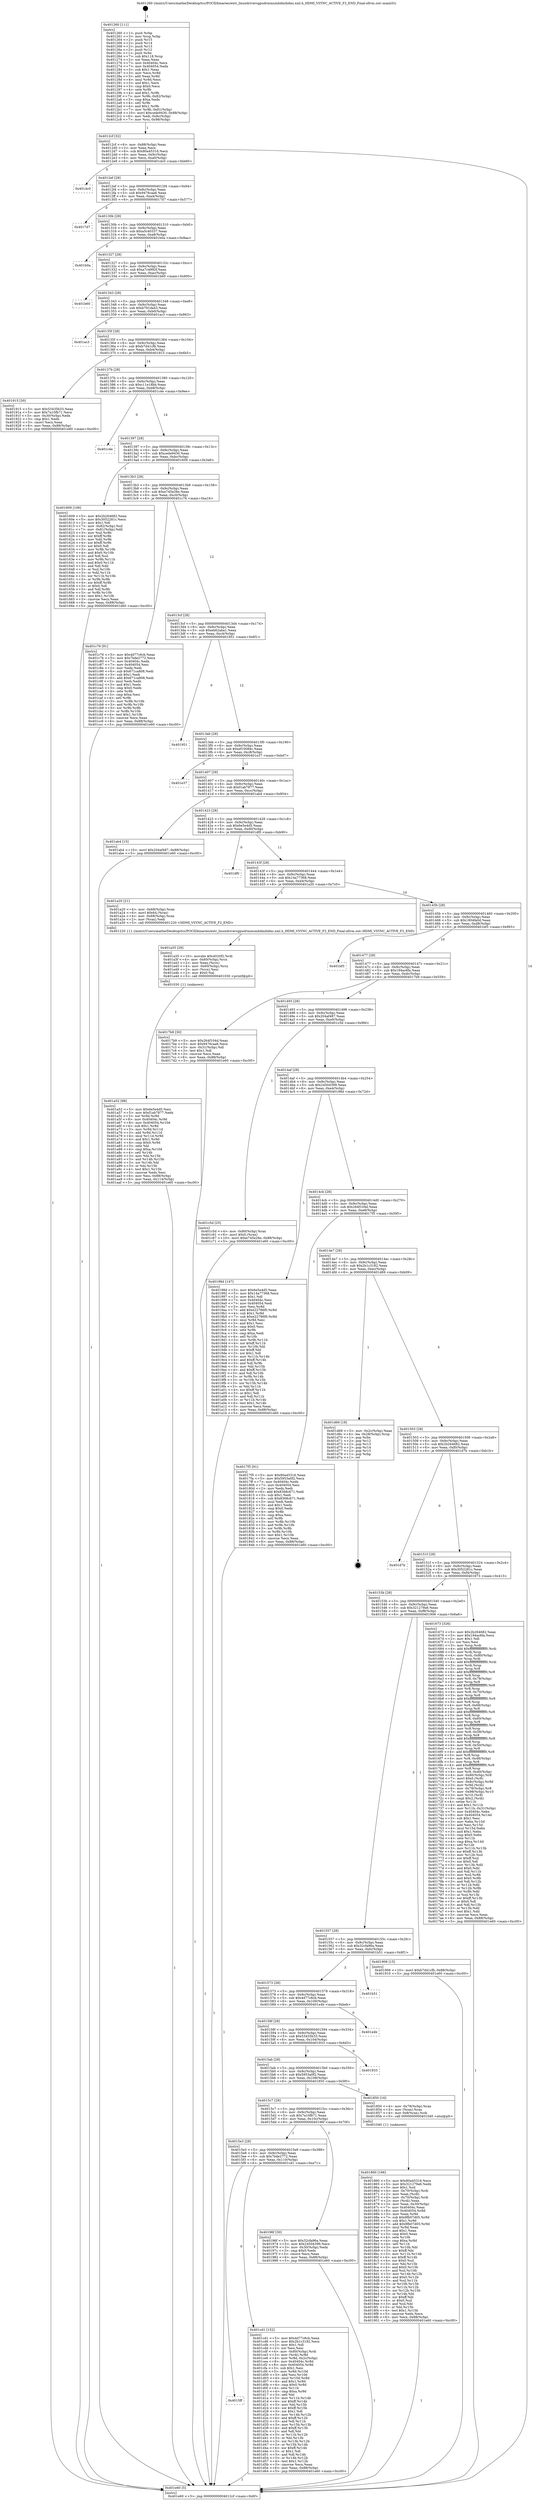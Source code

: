 digraph "0x401260" {
  label = "0x401260 (/mnt/c/Users/mathe/Desktop/tcc/POCII/binaries/extr_linuxdriversgpudrmmsmhdmihdmi.xml.h_HDMI_VSYNC_ACTIVE_F2_END_Final-ollvm.out::main(0))"
  labelloc = "t"
  node[shape=record]

  Entry [label="",width=0.3,height=0.3,shape=circle,fillcolor=black,style=filled]
  "0x4012cf" [label="{
     0x4012cf [32]\l
     | [instrs]\l
     &nbsp;&nbsp;0x4012cf \<+6\>: mov -0x88(%rbp),%eax\l
     &nbsp;&nbsp;0x4012d5 \<+2\>: mov %eax,%ecx\l
     &nbsp;&nbsp;0x4012d7 \<+6\>: sub $0x80a45316,%ecx\l
     &nbsp;&nbsp;0x4012dd \<+6\>: mov %eax,-0x9c(%rbp)\l
     &nbsp;&nbsp;0x4012e3 \<+6\>: mov %ecx,-0xa0(%rbp)\l
     &nbsp;&nbsp;0x4012e9 \<+6\>: je 0000000000401dc0 \<main+0xb60\>\l
  }"]
  "0x401dc0" [label="{
     0x401dc0\l
  }", style=dashed]
  "0x4012ef" [label="{
     0x4012ef [28]\l
     | [instrs]\l
     &nbsp;&nbsp;0x4012ef \<+5\>: jmp 00000000004012f4 \<main+0x94\>\l
     &nbsp;&nbsp;0x4012f4 \<+6\>: mov -0x9c(%rbp),%eax\l
     &nbsp;&nbsp;0x4012fa \<+5\>: sub $0x9476caa6,%eax\l
     &nbsp;&nbsp;0x4012ff \<+6\>: mov %eax,-0xa4(%rbp)\l
     &nbsp;&nbsp;0x401305 \<+6\>: je 00000000004017d7 \<main+0x577\>\l
  }"]
  Exit [label="",width=0.3,height=0.3,shape=circle,fillcolor=black,style=filled,peripheries=2]
  "0x4017d7" [label="{
     0x4017d7\l
  }", style=dashed]
  "0x40130b" [label="{
     0x40130b [28]\l
     | [instrs]\l
     &nbsp;&nbsp;0x40130b \<+5\>: jmp 0000000000401310 \<main+0xb0\>\l
     &nbsp;&nbsp;0x401310 \<+6\>: mov -0x9c(%rbp),%eax\l
     &nbsp;&nbsp;0x401316 \<+5\>: sub $0xa5c40337,%eax\l
     &nbsp;&nbsp;0x40131b \<+6\>: mov %eax,-0xa8(%rbp)\l
     &nbsp;&nbsp;0x401321 \<+6\>: je 0000000000401b0a \<main+0x8aa\>\l
  }"]
  "0x4015ff" [label="{
     0x4015ff\l
  }", style=dashed]
  "0x401b0a" [label="{
     0x401b0a\l
  }", style=dashed]
  "0x401327" [label="{
     0x401327 [28]\l
     | [instrs]\l
     &nbsp;&nbsp;0x401327 \<+5\>: jmp 000000000040132c \<main+0xcc\>\l
     &nbsp;&nbsp;0x40132c \<+6\>: mov -0x9c(%rbp),%eax\l
     &nbsp;&nbsp;0x401332 \<+5\>: sub $0xa7c4992f,%eax\l
     &nbsp;&nbsp;0x401337 \<+6\>: mov %eax,-0xac(%rbp)\l
     &nbsp;&nbsp;0x40133d \<+6\>: je 0000000000401b60 \<main+0x900\>\l
  }"]
  "0x401cd1" [label="{
     0x401cd1 [152]\l
     | [instrs]\l
     &nbsp;&nbsp;0x401cd1 \<+5\>: mov $0x4d77c6cb,%eax\l
     &nbsp;&nbsp;0x401cd6 \<+5\>: mov $0x2b1c3182,%ecx\l
     &nbsp;&nbsp;0x401cdb \<+2\>: mov $0x1,%dl\l
     &nbsp;&nbsp;0x401cdd \<+2\>: xor %esi,%esi\l
     &nbsp;&nbsp;0x401cdf \<+4\>: mov -0x80(%rbp),%rdi\l
     &nbsp;&nbsp;0x401ce3 \<+3\>: mov (%rdi),%r8d\l
     &nbsp;&nbsp;0x401ce6 \<+4\>: mov %r8d,-0x2c(%rbp)\l
     &nbsp;&nbsp;0x401cea \<+8\>: mov 0x40404c,%r8d\l
     &nbsp;&nbsp;0x401cf2 \<+8\>: mov 0x404054,%r9d\l
     &nbsp;&nbsp;0x401cfa \<+3\>: sub $0x1,%esi\l
     &nbsp;&nbsp;0x401cfd \<+3\>: mov %r8d,%r10d\l
     &nbsp;&nbsp;0x401d00 \<+3\>: add %esi,%r10d\l
     &nbsp;&nbsp;0x401d03 \<+4\>: imul %r10d,%r8d\l
     &nbsp;&nbsp;0x401d07 \<+4\>: and $0x1,%r8d\l
     &nbsp;&nbsp;0x401d0b \<+4\>: cmp $0x0,%r8d\l
     &nbsp;&nbsp;0x401d0f \<+4\>: sete %r11b\l
     &nbsp;&nbsp;0x401d13 \<+4\>: cmp $0xa,%r9d\l
     &nbsp;&nbsp;0x401d17 \<+3\>: setl %bl\l
     &nbsp;&nbsp;0x401d1a \<+3\>: mov %r11b,%r14b\l
     &nbsp;&nbsp;0x401d1d \<+4\>: xor $0xff,%r14b\l
     &nbsp;&nbsp;0x401d21 \<+3\>: mov %bl,%r15b\l
     &nbsp;&nbsp;0x401d24 \<+4\>: xor $0xff,%r15b\l
     &nbsp;&nbsp;0x401d28 \<+3\>: xor $0x1,%dl\l
     &nbsp;&nbsp;0x401d2b \<+3\>: mov %r14b,%r12b\l
     &nbsp;&nbsp;0x401d2e \<+4\>: and $0xff,%r12b\l
     &nbsp;&nbsp;0x401d32 \<+3\>: and %dl,%r11b\l
     &nbsp;&nbsp;0x401d35 \<+3\>: mov %r15b,%r13b\l
     &nbsp;&nbsp;0x401d38 \<+4\>: and $0xff,%r13b\l
     &nbsp;&nbsp;0x401d3c \<+2\>: and %dl,%bl\l
     &nbsp;&nbsp;0x401d3e \<+3\>: or %r11b,%r12b\l
     &nbsp;&nbsp;0x401d41 \<+3\>: or %bl,%r13b\l
     &nbsp;&nbsp;0x401d44 \<+3\>: xor %r13b,%r12b\l
     &nbsp;&nbsp;0x401d47 \<+3\>: or %r15b,%r14b\l
     &nbsp;&nbsp;0x401d4a \<+4\>: xor $0xff,%r14b\l
     &nbsp;&nbsp;0x401d4e \<+3\>: or $0x1,%dl\l
     &nbsp;&nbsp;0x401d51 \<+3\>: and %dl,%r14b\l
     &nbsp;&nbsp;0x401d54 \<+3\>: or %r14b,%r12b\l
     &nbsp;&nbsp;0x401d57 \<+4\>: test $0x1,%r12b\l
     &nbsp;&nbsp;0x401d5b \<+3\>: cmovne %ecx,%eax\l
     &nbsp;&nbsp;0x401d5e \<+6\>: mov %eax,-0x88(%rbp)\l
     &nbsp;&nbsp;0x401d64 \<+5\>: jmp 0000000000401e60 \<main+0xc00\>\l
  }"]
  "0x401b60" [label="{
     0x401b60\l
  }", style=dashed]
  "0x401343" [label="{
     0x401343 [28]\l
     | [instrs]\l
     &nbsp;&nbsp;0x401343 \<+5\>: jmp 0000000000401348 \<main+0xe8\>\l
     &nbsp;&nbsp;0x401348 \<+6\>: mov -0x9c(%rbp),%eax\l
     &nbsp;&nbsp;0x40134e \<+5\>: sub $0xb791da43,%eax\l
     &nbsp;&nbsp;0x401353 \<+6\>: mov %eax,-0xb0(%rbp)\l
     &nbsp;&nbsp;0x401359 \<+6\>: je 0000000000401ac3 \<main+0x863\>\l
  }"]
  "0x401a52" [label="{
     0x401a52 [98]\l
     | [instrs]\l
     &nbsp;&nbsp;0x401a52 \<+5\>: mov $0x6e5e4d5,%esi\l
     &nbsp;&nbsp;0x401a57 \<+5\>: mov $0xf1ab7877,%edx\l
     &nbsp;&nbsp;0x401a5c \<+3\>: xor %r8d,%r8d\l
     &nbsp;&nbsp;0x401a5f \<+8\>: mov 0x40404c,%r9d\l
     &nbsp;&nbsp;0x401a67 \<+8\>: mov 0x404054,%r10d\l
     &nbsp;&nbsp;0x401a6f \<+4\>: sub $0x1,%r8d\l
     &nbsp;&nbsp;0x401a73 \<+3\>: mov %r9d,%r11d\l
     &nbsp;&nbsp;0x401a76 \<+3\>: add %r8d,%r11d\l
     &nbsp;&nbsp;0x401a79 \<+4\>: imul %r11d,%r9d\l
     &nbsp;&nbsp;0x401a7d \<+4\>: and $0x1,%r9d\l
     &nbsp;&nbsp;0x401a81 \<+4\>: cmp $0x0,%r9d\l
     &nbsp;&nbsp;0x401a85 \<+3\>: sete %bl\l
     &nbsp;&nbsp;0x401a88 \<+4\>: cmp $0xa,%r10d\l
     &nbsp;&nbsp;0x401a8c \<+4\>: setl %r14b\l
     &nbsp;&nbsp;0x401a90 \<+3\>: mov %bl,%r15b\l
     &nbsp;&nbsp;0x401a93 \<+3\>: and %r14b,%r15b\l
     &nbsp;&nbsp;0x401a96 \<+3\>: xor %r14b,%bl\l
     &nbsp;&nbsp;0x401a99 \<+3\>: or %bl,%r15b\l
     &nbsp;&nbsp;0x401a9c \<+4\>: test $0x1,%r15b\l
     &nbsp;&nbsp;0x401aa0 \<+3\>: cmovne %edx,%esi\l
     &nbsp;&nbsp;0x401aa3 \<+6\>: mov %esi,-0x88(%rbp)\l
     &nbsp;&nbsp;0x401aa9 \<+6\>: mov %eax,-0x114(%rbp)\l
     &nbsp;&nbsp;0x401aaf \<+5\>: jmp 0000000000401e60 \<main+0xc00\>\l
  }"]
  "0x401ac3" [label="{
     0x401ac3\l
  }", style=dashed]
  "0x40135f" [label="{
     0x40135f [28]\l
     | [instrs]\l
     &nbsp;&nbsp;0x40135f \<+5\>: jmp 0000000000401364 \<main+0x104\>\l
     &nbsp;&nbsp;0x401364 \<+6\>: mov -0x9c(%rbp),%eax\l
     &nbsp;&nbsp;0x40136a \<+5\>: sub $0xb7d41cfb,%eax\l
     &nbsp;&nbsp;0x40136f \<+6\>: mov %eax,-0xb4(%rbp)\l
     &nbsp;&nbsp;0x401375 \<+6\>: je 0000000000401915 \<main+0x6b5\>\l
  }"]
  "0x401a35" [label="{
     0x401a35 [29]\l
     | [instrs]\l
     &nbsp;&nbsp;0x401a35 \<+10\>: movabs $0x4020f2,%rdi\l
     &nbsp;&nbsp;0x401a3f \<+4\>: mov -0x60(%rbp),%rcx\l
     &nbsp;&nbsp;0x401a43 \<+2\>: mov %eax,(%rcx)\l
     &nbsp;&nbsp;0x401a45 \<+4\>: mov -0x60(%rbp),%rcx\l
     &nbsp;&nbsp;0x401a49 \<+2\>: mov (%rcx),%esi\l
     &nbsp;&nbsp;0x401a4b \<+2\>: mov $0x0,%al\l
     &nbsp;&nbsp;0x401a4d \<+5\>: call 0000000000401030 \<printf@plt\>\l
     | [calls]\l
     &nbsp;&nbsp;0x401030 \{1\} (unknown)\l
  }"]
  "0x401915" [label="{
     0x401915 [30]\l
     | [instrs]\l
     &nbsp;&nbsp;0x401915 \<+5\>: mov $0x53435b33,%eax\l
     &nbsp;&nbsp;0x40191a \<+5\>: mov $0x7a10fb71,%ecx\l
     &nbsp;&nbsp;0x40191f \<+3\>: mov -0x30(%rbp),%edx\l
     &nbsp;&nbsp;0x401922 \<+3\>: cmp $0x1,%edx\l
     &nbsp;&nbsp;0x401925 \<+3\>: cmovl %ecx,%eax\l
     &nbsp;&nbsp;0x401928 \<+6\>: mov %eax,-0x88(%rbp)\l
     &nbsp;&nbsp;0x40192e \<+5\>: jmp 0000000000401e60 \<main+0xc00\>\l
  }"]
  "0x40137b" [label="{
     0x40137b [28]\l
     | [instrs]\l
     &nbsp;&nbsp;0x40137b \<+5\>: jmp 0000000000401380 \<main+0x120\>\l
     &nbsp;&nbsp;0x401380 \<+6\>: mov -0x9c(%rbp),%eax\l
     &nbsp;&nbsp;0x401386 \<+5\>: sub $0xc11e18bb,%eax\l
     &nbsp;&nbsp;0x40138b \<+6\>: mov %eax,-0xb8(%rbp)\l
     &nbsp;&nbsp;0x401391 \<+6\>: je 0000000000401c4e \<main+0x9ee\>\l
  }"]
  "0x4015e3" [label="{
     0x4015e3 [28]\l
     | [instrs]\l
     &nbsp;&nbsp;0x4015e3 \<+5\>: jmp 00000000004015e8 \<main+0x388\>\l
     &nbsp;&nbsp;0x4015e8 \<+6\>: mov -0x9c(%rbp),%eax\l
     &nbsp;&nbsp;0x4015ee \<+5\>: sub $0x7bde2772,%eax\l
     &nbsp;&nbsp;0x4015f3 \<+6\>: mov %eax,-0x110(%rbp)\l
     &nbsp;&nbsp;0x4015f9 \<+6\>: je 0000000000401cd1 \<main+0xa71\>\l
  }"]
  "0x401c4e" [label="{
     0x401c4e\l
  }", style=dashed]
  "0x401397" [label="{
     0x401397 [28]\l
     | [instrs]\l
     &nbsp;&nbsp;0x401397 \<+5\>: jmp 000000000040139c \<main+0x13c\>\l
     &nbsp;&nbsp;0x40139c \<+6\>: mov -0x9c(%rbp),%eax\l
     &nbsp;&nbsp;0x4013a2 \<+5\>: sub $0xcede9430,%eax\l
     &nbsp;&nbsp;0x4013a7 \<+6\>: mov %eax,-0xbc(%rbp)\l
     &nbsp;&nbsp;0x4013ad \<+6\>: je 0000000000401609 \<main+0x3a9\>\l
  }"]
  "0x40196f" [label="{
     0x40196f [30]\l
     | [instrs]\l
     &nbsp;&nbsp;0x40196f \<+5\>: mov $0x32cfa96a,%eax\l
     &nbsp;&nbsp;0x401974 \<+5\>: mov $0x24504399,%ecx\l
     &nbsp;&nbsp;0x401979 \<+3\>: mov -0x30(%rbp),%edx\l
     &nbsp;&nbsp;0x40197c \<+3\>: cmp $0x0,%edx\l
     &nbsp;&nbsp;0x40197f \<+3\>: cmove %ecx,%eax\l
     &nbsp;&nbsp;0x401982 \<+6\>: mov %eax,-0x88(%rbp)\l
     &nbsp;&nbsp;0x401988 \<+5\>: jmp 0000000000401e60 \<main+0xc00\>\l
  }"]
  "0x401609" [label="{
     0x401609 [106]\l
     | [instrs]\l
     &nbsp;&nbsp;0x401609 \<+5\>: mov $0x2b264682,%eax\l
     &nbsp;&nbsp;0x40160e \<+5\>: mov $0x3052281c,%ecx\l
     &nbsp;&nbsp;0x401613 \<+2\>: mov $0x1,%dl\l
     &nbsp;&nbsp;0x401615 \<+7\>: mov -0x82(%rbp),%sil\l
     &nbsp;&nbsp;0x40161c \<+7\>: mov -0x81(%rbp),%dil\l
     &nbsp;&nbsp;0x401623 \<+3\>: mov %sil,%r8b\l
     &nbsp;&nbsp;0x401626 \<+4\>: xor $0xff,%r8b\l
     &nbsp;&nbsp;0x40162a \<+3\>: mov %dil,%r9b\l
     &nbsp;&nbsp;0x40162d \<+4\>: xor $0xff,%r9b\l
     &nbsp;&nbsp;0x401631 \<+3\>: xor $0x0,%dl\l
     &nbsp;&nbsp;0x401634 \<+3\>: mov %r8b,%r10b\l
     &nbsp;&nbsp;0x401637 \<+4\>: and $0x0,%r10b\l
     &nbsp;&nbsp;0x40163b \<+3\>: and %dl,%sil\l
     &nbsp;&nbsp;0x40163e \<+3\>: mov %r9b,%r11b\l
     &nbsp;&nbsp;0x401641 \<+4\>: and $0x0,%r11b\l
     &nbsp;&nbsp;0x401645 \<+3\>: and %dl,%dil\l
     &nbsp;&nbsp;0x401648 \<+3\>: or %sil,%r10b\l
     &nbsp;&nbsp;0x40164b \<+3\>: or %dil,%r11b\l
     &nbsp;&nbsp;0x40164e \<+3\>: xor %r11b,%r10b\l
     &nbsp;&nbsp;0x401651 \<+3\>: or %r9b,%r8b\l
     &nbsp;&nbsp;0x401654 \<+4\>: xor $0xff,%r8b\l
     &nbsp;&nbsp;0x401658 \<+3\>: or $0x0,%dl\l
     &nbsp;&nbsp;0x40165b \<+3\>: and %dl,%r8b\l
     &nbsp;&nbsp;0x40165e \<+3\>: or %r8b,%r10b\l
     &nbsp;&nbsp;0x401661 \<+4\>: test $0x1,%r10b\l
     &nbsp;&nbsp;0x401665 \<+3\>: cmovne %ecx,%eax\l
     &nbsp;&nbsp;0x401668 \<+6\>: mov %eax,-0x88(%rbp)\l
     &nbsp;&nbsp;0x40166e \<+5\>: jmp 0000000000401e60 \<main+0xc00\>\l
  }"]
  "0x4013b3" [label="{
     0x4013b3 [28]\l
     | [instrs]\l
     &nbsp;&nbsp;0x4013b3 \<+5\>: jmp 00000000004013b8 \<main+0x158\>\l
     &nbsp;&nbsp;0x4013b8 \<+6\>: mov -0x9c(%rbp),%eax\l
     &nbsp;&nbsp;0x4013be \<+5\>: sub $0xe745e26e,%eax\l
     &nbsp;&nbsp;0x4013c3 \<+6\>: mov %eax,-0xc0(%rbp)\l
     &nbsp;&nbsp;0x4013c9 \<+6\>: je 0000000000401c76 \<main+0xa16\>\l
  }"]
  "0x401e60" [label="{
     0x401e60 [5]\l
     | [instrs]\l
     &nbsp;&nbsp;0x401e60 \<+5\>: jmp 00000000004012cf \<main+0x6f\>\l
  }"]
  "0x401260" [label="{
     0x401260 [111]\l
     | [instrs]\l
     &nbsp;&nbsp;0x401260 \<+1\>: push %rbp\l
     &nbsp;&nbsp;0x401261 \<+3\>: mov %rsp,%rbp\l
     &nbsp;&nbsp;0x401264 \<+2\>: push %r15\l
     &nbsp;&nbsp;0x401266 \<+2\>: push %r14\l
     &nbsp;&nbsp;0x401268 \<+2\>: push %r13\l
     &nbsp;&nbsp;0x40126a \<+2\>: push %r12\l
     &nbsp;&nbsp;0x40126c \<+1\>: push %rbx\l
     &nbsp;&nbsp;0x40126d \<+7\>: sub $0x118,%rsp\l
     &nbsp;&nbsp;0x401274 \<+2\>: xor %eax,%eax\l
     &nbsp;&nbsp;0x401276 \<+7\>: mov 0x40404c,%ecx\l
     &nbsp;&nbsp;0x40127d \<+7\>: mov 0x404054,%edx\l
     &nbsp;&nbsp;0x401284 \<+3\>: sub $0x1,%eax\l
     &nbsp;&nbsp;0x401287 \<+3\>: mov %ecx,%r8d\l
     &nbsp;&nbsp;0x40128a \<+3\>: add %eax,%r8d\l
     &nbsp;&nbsp;0x40128d \<+4\>: imul %r8d,%ecx\l
     &nbsp;&nbsp;0x401291 \<+3\>: and $0x1,%ecx\l
     &nbsp;&nbsp;0x401294 \<+3\>: cmp $0x0,%ecx\l
     &nbsp;&nbsp;0x401297 \<+4\>: sete %r9b\l
     &nbsp;&nbsp;0x40129b \<+4\>: and $0x1,%r9b\l
     &nbsp;&nbsp;0x40129f \<+7\>: mov %r9b,-0x82(%rbp)\l
     &nbsp;&nbsp;0x4012a6 \<+3\>: cmp $0xa,%edx\l
     &nbsp;&nbsp;0x4012a9 \<+4\>: setl %r9b\l
     &nbsp;&nbsp;0x4012ad \<+4\>: and $0x1,%r9b\l
     &nbsp;&nbsp;0x4012b1 \<+7\>: mov %r9b,-0x81(%rbp)\l
     &nbsp;&nbsp;0x4012b8 \<+10\>: movl $0xcede9430,-0x88(%rbp)\l
     &nbsp;&nbsp;0x4012c2 \<+6\>: mov %edi,-0x8c(%rbp)\l
     &nbsp;&nbsp;0x4012c8 \<+7\>: mov %rsi,-0x98(%rbp)\l
  }"]
  "0x401860" [label="{
     0x401860 [166]\l
     | [instrs]\l
     &nbsp;&nbsp;0x401860 \<+5\>: mov $0x80a45316,%ecx\l
     &nbsp;&nbsp;0x401865 \<+5\>: mov $0x321279a6,%edx\l
     &nbsp;&nbsp;0x40186a \<+3\>: mov $0x1,%sil\l
     &nbsp;&nbsp;0x40186d \<+4\>: mov -0x70(%rbp),%rdi\l
     &nbsp;&nbsp;0x401871 \<+2\>: mov %eax,(%rdi)\l
     &nbsp;&nbsp;0x401873 \<+4\>: mov -0x70(%rbp),%rdi\l
     &nbsp;&nbsp;0x401877 \<+2\>: mov (%rdi),%eax\l
     &nbsp;&nbsp;0x401879 \<+3\>: mov %eax,-0x30(%rbp)\l
     &nbsp;&nbsp;0x40187c \<+7\>: mov 0x40404c,%eax\l
     &nbsp;&nbsp;0x401883 \<+8\>: mov 0x404054,%r8d\l
     &nbsp;&nbsp;0x40188b \<+3\>: mov %eax,%r9d\l
     &nbsp;&nbsp;0x40188e \<+7\>: sub $0x9fb07d05,%r9d\l
     &nbsp;&nbsp;0x401895 \<+4\>: sub $0x1,%r9d\l
     &nbsp;&nbsp;0x401899 \<+7\>: add $0x9fb07d05,%r9d\l
     &nbsp;&nbsp;0x4018a0 \<+4\>: imul %r9d,%eax\l
     &nbsp;&nbsp;0x4018a4 \<+3\>: and $0x1,%eax\l
     &nbsp;&nbsp;0x4018a7 \<+3\>: cmp $0x0,%eax\l
     &nbsp;&nbsp;0x4018aa \<+4\>: sete %r10b\l
     &nbsp;&nbsp;0x4018ae \<+4\>: cmp $0xa,%r8d\l
     &nbsp;&nbsp;0x4018b2 \<+4\>: setl %r11b\l
     &nbsp;&nbsp;0x4018b6 \<+3\>: mov %r10b,%bl\l
     &nbsp;&nbsp;0x4018b9 \<+3\>: xor $0xff,%bl\l
     &nbsp;&nbsp;0x4018bc \<+3\>: mov %r11b,%r14b\l
     &nbsp;&nbsp;0x4018bf \<+4\>: xor $0xff,%r14b\l
     &nbsp;&nbsp;0x4018c3 \<+4\>: xor $0x0,%sil\l
     &nbsp;&nbsp;0x4018c7 \<+3\>: mov %bl,%r15b\l
     &nbsp;&nbsp;0x4018ca \<+4\>: and $0x0,%r15b\l
     &nbsp;&nbsp;0x4018ce \<+3\>: and %sil,%r10b\l
     &nbsp;&nbsp;0x4018d1 \<+3\>: mov %r14b,%r12b\l
     &nbsp;&nbsp;0x4018d4 \<+4\>: and $0x0,%r12b\l
     &nbsp;&nbsp;0x4018d8 \<+3\>: and %sil,%r11b\l
     &nbsp;&nbsp;0x4018db \<+3\>: or %r10b,%r15b\l
     &nbsp;&nbsp;0x4018de \<+3\>: or %r11b,%r12b\l
     &nbsp;&nbsp;0x4018e1 \<+3\>: xor %r12b,%r15b\l
     &nbsp;&nbsp;0x4018e4 \<+3\>: or %r14b,%bl\l
     &nbsp;&nbsp;0x4018e7 \<+3\>: xor $0xff,%bl\l
     &nbsp;&nbsp;0x4018ea \<+4\>: or $0x0,%sil\l
     &nbsp;&nbsp;0x4018ee \<+3\>: and %sil,%bl\l
     &nbsp;&nbsp;0x4018f1 \<+3\>: or %bl,%r15b\l
     &nbsp;&nbsp;0x4018f4 \<+4\>: test $0x1,%r15b\l
     &nbsp;&nbsp;0x4018f8 \<+3\>: cmovne %edx,%ecx\l
     &nbsp;&nbsp;0x4018fb \<+6\>: mov %ecx,-0x88(%rbp)\l
     &nbsp;&nbsp;0x401901 \<+5\>: jmp 0000000000401e60 \<main+0xc00\>\l
  }"]
  "0x401c76" [label="{
     0x401c76 [91]\l
     | [instrs]\l
     &nbsp;&nbsp;0x401c76 \<+5\>: mov $0x4d77c6cb,%eax\l
     &nbsp;&nbsp;0x401c7b \<+5\>: mov $0x7bde2772,%ecx\l
     &nbsp;&nbsp;0x401c80 \<+7\>: mov 0x40404c,%edx\l
     &nbsp;&nbsp;0x401c87 \<+7\>: mov 0x404054,%esi\l
     &nbsp;&nbsp;0x401c8e \<+2\>: mov %edx,%edi\l
     &nbsp;&nbsp;0x401c90 \<+6\>: sub $0x671ca808,%edi\l
     &nbsp;&nbsp;0x401c96 \<+3\>: sub $0x1,%edi\l
     &nbsp;&nbsp;0x401c99 \<+6\>: add $0x671ca808,%edi\l
     &nbsp;&nbsp;0x401c9f \<+3\>: imul %edi,%edx\l
     &nbsp;&nbsp;0x401ca2 \<+3\>: and $0x1,%edx\l
     &nbsp;&nbsp;0x401ca5 \<+3\>: cmp $0x0,%edx\l
     &nbsp;&nbsp;0x401ca8 \<+4\>: sete %r8b\l
     &nbsp;&nbsp;0x401cac \<+3\>: cmp $0xa,%esi\l
     &nbsp;&nbsp;0x401caf \<+4\>: setl %r9b\l
     &nbsp;&nbsp;0x401cb3 \<+3\>: mov %r8b,%r10b\l
     &nbsp;&nbsp;0x401cb6 \<+3\>: and %r9b,%r10b\l
     &nbsp;&nbsp;0x401cb9 \<+3\>: xor %r9b,%r8b\l
     &nbsp;&nbsp;0x401cbc \<+3\>: or %r8b,%r10b\l
     &nbsp;&nbsp;0x401cbf \<+4\>: test $0x1,%r10b\l
     &nbsp;&nbsp;0x401cc3 \<+3\>: cmovne %ecx,%eax\l
     &nbsp;&nbsp;0x401cc6 \<+6\>: mov %eax,-0x88(%rbp)\l
     &nbsp;&nbsp;0x401ccc \<+5\>: jmp 0000000000401e60 \<main+0xc00\>\l
  }"]
  "0x4013cf" [label="{
     0x4013cf [28]\l
     | [instrs]\l
     &nbsp;&nbsp;0x4013cf \<+5\>: jmp 00000000004013d4 \<main+0x174\>\l
     &nbsp;&nbsp;0x4013d4 \<+6\>: mov -0x9c(%rbp),%eax\l
     &nbsp;&nbsp;0x4013da \<+5\>: sub $0xeb62aba1,%eax\l
     &nbsp;&nbsp;0x4013df \<+6\>: mov %eax,-0xc4(%rbp)\l
     &nbsp;&nbsp;0x4013e5 \<+6\>: je 0000000000401951 \<main+0x6f1\>\l
  }"]
  "0x4015c7" [label="{
     0x4015c7 [28]\l
     | [instrs]\l
     &nbsp;&nbsp;0x4015c7 \<+5\>: jmp 00000000004015cc \<main+0x36c\>\l
     &nbsp;&nbsp;0x4015cc \<+6\>: mov -0x9c(%rbp),%eax\l
     &nbsp;&nbsp;0x4015d2 \<+5\>: sub $0x7a10fb71,%eax\l
     &nbsp;&nbsp;0x4015d7 \<+6\>: mov %eax,-0x10c(%rbp)\l
     &nbsp;&nbsp;0x4015dd \<+6\>: je 000000000040196f \<main+0x70f\>\l
  }"]
  "0x401951" [label="{
     0x401951\l
  }", style=dashed]
  "0x4013eb" [label="{
     0x4013eb [28]\l
     | [instrs]\l
     &nbsp;&nbsp;0x4013eb \<+5\>: jmp 00000000004013f0 \<main+0x190\>\l
     &nbsp;&nbsp;0x4013f0 \<+6\>: mov -0x9c(%rbp),%eax\l
     &nbsp;&nbsp;0x4013f6 \<+5\>: sub $0xef10084c,%eax\l
     &nbsp;&nbsp;0x4013fb \<+6\>: mov %eax,-0xc8(%rbp)\l
     &nbsp;&nbsp;0x401401 \<+6\>: je 0000000000401e37 \<main+0xbd7\>\l
  }"]
  "0x401850" [label="{
     0x401850 [16]\l
     | [instrs]\l
     &nbsp;&nbsp;0x401850 \<+4\>: mov -0x78(%rbp),%rax\l
     &nbsp;&nbsp;0x401854 \<+3\>: mov (%rax),%rax\l
     &nbsp;&nbsp;0x401857 \<+4\>: mov 0x8(%rax),%rdi\l
     &nbsp;&nbsp;0x40185b \<+5\>: call 0000000000401040 \<atoi@plt\>\l
     | [calls]\l
     &nbsp;&nbsp;0x401040 \{1\} (unknown)\l
  }"]
  "0x401e37" [label="{
     0x401e37\l
  }", style=dashed]
  "0x401407" [label="{
     0x401407 [28]\l
     | [instrs]\l
     &nbsp;&nbsp;0x401407 \<+5\>: jmp 000000000040140c \<main+0x1ac\>\l
     &nbsp;&nbsp;0x40140c \<+6\>: mov -0x9c(%rbp),%eax\l
     &nbsp;&nbsp;0x401412 \<+5\>: sub $0xf1ab7877,%eax\l
     &nbsp;&nbsp;0x401417 \<+6\>: mov %eax,-0xcc(%rbp)\l
     &nbsp;&nbsp;0x40141d \<+6\>: je 0000000000401ab4 \<main+0x854\>\l
  }"]
  "0x4015ab" [label="{
     0x4015ab [28]\l
     | [instrs]\l
     &nbsp;&nbsp;0x4015ab \<+5\>: jmp 00000000004015b0 \<main+0x350\>\l
     &nbsp;&nbsp;0x4015b0 \<+6\>: mov -0x9c(%rbp),%eax\l
     &nbsp;&nbsp;0x4015b6 \<+5\>: sub $0x5953a0f2,%eax\l
     &nbsp;&nbsp;0x4015bb \<+6\>: mov %eax,-0x108(%rbp)\l
     &nbsp;&nbsp;0x4015c1 \<+6\>: je 0000000000401850 \<main+0x5f0\>\l
  }"]
  "0x401ab4" [label="{
     0x401ab4 [15]\l
     | [instrs]\l
     &nbsp;&nbsp;0x401ab4 \<+10\>: movl $0x204af487,-0x88(%rbp)\l
     &nbsp;&nbsp;0x401abe \<+5\>: jmp 0000000000401e60 \<main+0xc00\>\l
  }"]
  "0x401423" [label="{
     0x401423 [28]\l
     | [instrs]\l
     &nbsp;&nbsp;0x401423 \<+5\>: jmp 0000000000401428 \<main+0x1c8\>\l
     &nbsp;&nbsp;0x401428 \<+6\>: mov -0x9c(%rbp),%eax\l
     &nbsp;&nbsp;0x40142e \<+5\>: sub $0x6e5e4d5,%eax\l
     &nbsp;&nbsp;0x401433 \<+6\>: mov %eax,-0xd0(%rbp)\l
     &nbsp;&nbsp;0x401439 \<+6\>: je 0000000000401df0 \<main+0xb90\>\l
  }"]
  "0x401933" [label="{
     0x401933\l
  }", style=dashed]
  "0x401df0" [label="{
     0x401df0\l
  }", style=dashed]
  "0x40143f" [label="{
     0x40143f [28]\l
     | [instrs]\l
     &nbsp;&nbsp;0x40143f \<+5\>: jmp 0000000000401444 \<main+0x1e4\>\l
     &nbsp;&nbsp;0x401444 \<+6\>: mov -0x9c(%rbp),%eax\l
     &nbsp;&nbsp;0x40144a \<+5\>: sub $0x14a77368,%eax\l
     &nbsp;&nbsp;0x40144f \<+6\>: mov %eax,-0xd4(%rbp)\l
     &nbsp;&nbsp;0x401455 \<+6\>: je 0000000000401a20 \<main+0x7c0\>\l
  }"]
  "0x40158f" [label="{
     0x40158f [28]\l
     | [instrs]\l
     &nbsp;&nbsp;0x40158f \<+5\>: jmp 0000000000401594 \<main+0x334\>\l
     &nbsp;&nbsp;0x401594 \<+6\>: mov -0x9c(%rbp),%eax\l
     &nbsp;&nbsp;0x40159a \<+5\>: sub $0x53435b33,%eax\l
     &nbsp;&nbsp;0x40159f \<+6\>: mov %eax,-0x104(%rbp)\l
     &nbsp;&nbsp;0x4015a5 \<+6\>: je 0000000000401933 \<main+0x6d3\>\l
  }"]
  "0x401a20" [label="{
     0x401a20 [21]\l
     | [instrs]\l
     &nbsp;&nbsp;0x401a20 \<+4\>: mov -0x68(%rbp),%rax\l
     &nbsp;&nbsp;0x401a24 \<+6\>: movl $0x64,(%rax)\l
     &nbsp;&nbsp;0x401a2a \<+4\>: mov -0x68(%rbp),%rax\l
     &nbsp;&nbsp;0x401a2e \<+2\>: mov (%rax),%edi\l
     &nbsp;&nbsp;0x401a30 \<+5\>: call 0000000000401220 \<HDMI_VSYNC_ACTIVE_F2_END\>\l
     | [calls]\l
     &nbsp;&nbsp;0x401220 \{1\} (/mnt/c/Users/mathe/Desktop/tcc/POCII/binaries/extr_linuxdriversgpudrmmsmhdmihdmi.xml.h_HDMI_VSYNC_ACTIVE_F2_END_Final-ollvm.out::HDMI_VSYNC_ACTIVE_F2_END)\l
  }"]
  "0x40145b" [label="{
     0x40145b [28]\l
     | [instrs]\l
     &nbsp;&nbsp;0x40145b \<+5\>: jmp 0000000000401460 \<main+0x200\>\l
     &nbsp;&nbsp;0x401460 \<+6\>: mov -0x9c(%rbp),%eax\l
     &nbsp;&nbsp;0x401466 \<+5\>: sub $0x1804fa0d,%eax\l
     &nbsp;&nbsp;0x40146b \<+6\>: mov %eax,-0xd8(%rbp)\l
     &nbsp;&nbsp;0x401471 \<+6\>: je 0000000000401bf3 \<main+0x993\>\l
  }"]
  "0x401e4b" [label="{
     0x401e4b\l
  }", style=dashed]
  "0x401bf3" [label="{
     0x401bf3\l
  }", style=dashed]
  "0x401477" [label="{
     0x401477 [28]\l
     | [instrs]\l
     &nbsp;&nbsp;0x401477 \<+5\>: jmp 000000000040147c \<main+0x21c\>\l
     &nbsp;&nbsp;0x40147c \<+6\>: mov -0x9c(%rbp),%eax\l
     &nbsp;&nbsp;0x401482 \<+5\>: sub $0x194ac6fa,%eax\l
     &nbsp;&nbsp;0x401487 \<+6\>: mov %eax,-0xdc(%rbp)\l
     &nbsp;&nbsp;0x40148d \<+6\>: je 00000000004017b9 \<main+0x559\>\l
  }"]
  "0x401573" [label="{
     0x401573 [28]\l
     | [instrs]\l
     &nbsp;&nbsp;0x401573 \<+5\>: jmp 0000000000401578 \<main+0x318\>\l
     &nbsp;&nbsp;0x401578 \<+6\>: mov -0x9c(%rbp),%eax\l
     &nbsp;&nbsp;0x40157e \<+5\>: sub $0x4d77c6cb,%eax\l
     &nbsp;&nbsp;0x401583 \<+6\>: mov %eax,-0x100(%rbp)\l
     &nbsp;&nbsp;0x401589 \<+6\>: je 0000000000401e4b \<main+0xbeb\>\l
  }"]
  "0x4017b9" [label="{
     0x4017b9 [30]\l
     | [instrs]\l
     &nbsp;&nbsp;0x4017b9 \<+5\>: mov $0x264f104d,%eax\l
     &nbsp;&nbsp;0x4017be \<+5\>: mov $0x9476caa6,%ecx\l
     &nbsp;&nbsp;0x4017c3 \<+3\>: mov -0x31(%rbp),%dl\l
     &nbsp;&nbsp;0x4017c6 \<+3\>: test $0x1,%dl\l
     &nbsp;&nbsp;0x4017c9 \<+3\>: cmovne %ecx,%eax\l
     &nbsp;&nbsp;0x4017cc \<+6\>: mov %eax,-0x88(%rbp)\l
     &nbsp;&nbsp;0x4017d2 \<+5\>: jmp 0000000000401e60 \<main+0xc00\>\l
  }"]
  "0x401493" [label="{
     0x401493 [28]\l
     | [instrs]\l
     &nbsp;&nbsp;0x401493 \<+5\>: jmp 0000000000401498 \<main+0x238\>\l
     &nbsp;&nbsp;0x401498 \<+6\>: mov -0x9c(%rbp),%eax\l
     &nbsp;&nbsp;0x40149e \<+5\>: sub $0x204af487,%eax\l
     &nbsp;&nbsp;0x4014a3 \<+6\>: mov %eax,-0xe0(%rbp)\l
     &nbsp;&nbsp;0x4014a9 \<+6\>: je 0000000000401c5d \<main+0x9fd\>\l
  }"]
  "0x401b51" [label="{
     0x401b51\l
  }", style=dashed]
  "0x401c5d" [label="{
     0x401c5d [25]\l
     | [instrs]\l
     &nbsp;&nbsp;0x401c5d \<+4\>: mov -0x80(%rbp),%rax\l
     &nbsp;&nbsp;0x401c61 \<+6\>: movl $0x0,(%rax)\l
     &nbsp;&nbsp;0x401c67 \<+10\>: movl $0xe745e26e,-0x88(%rbp)\l
     &nbsp;&nbsp;0x401c71 \<+5\>: jmp 0000000000401e60 \<main+0xc00\>\l
  }"]
  "0x4014af" [label="{
     0x4014af [28]\l
     | [instrs]\l
     &nbsp;&nbsp;0x4014af \<+5\>: jmp 00000000004014b4 \<main+0x254\>\l
     &nbsp;&nbsp;0x4014b4 \<+6\>: mov -0x9c(%rbp),%eax\l
     &nbsp;&nbsp;0x4014ba \<+5\>: sub $0x24504399,%eax\l
     &nbsp;&nbsp;0x4014bf \<+6\>: mov %eax,-0xe4(%rbp)\l
     &nbsp;&nbsp;0x4014c5 \<+6\>: je 000000000040198d \<main+0x72d\>\l
  }"]
  "0x401557" [label="{
     0x401557 [28]\l
     | [instrs]\l
     &nbsp;&nbsp;0x401557 \<+5\>: jmp 000000000040155c \<main+0x2fc\>\l
     &nbsp;&nbsp;0x40155c \<+6\>: mov -0x9c(%rbp),%eax\l
     &nbsp;&nbsp;0x401562 \<+5\>: sub $0x32cfa96a,%eax\l
     &nbsp;&nbsp;0x401567 \<+6\>: mov %eax,-0xfc(%rbp)\l
     &nbsp;&nbsp;0x40156d \<+6\>: je 0000000000401b51 \<main+0x8f1\>\l
  }"]
  "0x40198d" [label="{
     0x40198d [147]\l
     | [instrs]\l
     &nbsp;&nbsp;0x40198d \<+5\>: mov $0x6e5e4d5,%eax\l
     &nbsp;&nbsp;0x401992 \<+5\>: mov $0x14a77368,%ecx\l
     &nbsp;&nbsp;0x401997 \<+2\>: mov $0x1,%dl\l
     &nbsp;&nbsp;0x401999 \<+7\>: mov 0x40404c,%esi\l
     &nbsp;&nbsp;0x4019a0 \<+7\>: mov 0x404054,%edi\l
     &nbsp;&nbsp;0x4019a7 \<+3\>: mov %esi,%r8d\l
     &nbsp;&nbsp;0x4019aa \<+7\>: add $0xe22786f0,%r8d\l
     &nbsp;&nbsp;0x4019b1 \<+4\>: sub $0x1,%r8d\l
     &nbsp;&nbsp;0x4019b5 \<+7\>: sub $0xe22786f0,%r8d\l
     &nbsp;&nbsp;0x4019bc \<+4\>: imul %r8d,%esi\l
     &nbsp;&nbsp;0x4019c0 \<+3\>: and $0x1,%esi\l
     &nbsp;&nbsp;0x4019c3 \<+3\>: cmp $0x0,%esi\l
     &nbsp;&nbsp;0x4019c6 \<+4\>: sete %r9b\l
     &nbsp;&nbsp;0x4019ca \<+3\>: cmp $0xa,%edi\l
     &nbsp;&nbsp;0x4019cd \<+4\>: setl %r10b\l
     &nbsp;&nbsp;0x4019d1 \<+3\>: mov %r9b,%r11b\l
     &nbsp;&nbsp;0x4019d4 \<+4\>: xor $0xff,%r11b\l
     &nbsp;&nbsp;0x4019d8 \<+3\>: mov %r10b,%bl\l
     &nbsp;&nbsp;0x4019db \<+3\>: xor $0xff,%bl\l
     &nbsp;&nbsp;0x4019de \<+3\>: xor $0x1,%dl\l
     &nbsp;&nbsp;0x4019e1 \<+3\>: mov %r11b,%r14b\l
     &nbsp;&nbsp;0x4019e4 \<+4\>: and $0xff,%r14b\l
     &nbsp;&nbsp;0x4019e8 \<+3\>: and %dl,%r9b\l
     &nbsp;&nbsp;0x4019eb \<+3\>: mov %bl,%r15b\l
     &nbsp;&nbsp;0x4019ee \<+4\>: and $0xff,%r15b\l
     &nbsp;&nbsp;0x4019f2 \<+3\>: and %dl,%r10b\l
     &nbsp;&nbsp;0x4019f5 \<+3\>: or %r9b,%r14b\l
     &nbsp;&nbsp;0x4019f8 \<+3\>: or %r10b,%r15b\l
     &nbsp;&nbsp;0x4019fb \<+3\>: xor %r15b,%r14b\l
     &nbsp;&nbsp;0x4019fe \<+3\>: or %bl,%r11b\l
     &nbsp;&nbsp;0x401a01 \<+4\>: xor $0xff,%r11b\l
     &nbsp;&nbsp;0x401a05 \<+3\>: or $0x1,%dl\l
     &nbsp;&nbsp;0x401a08 \<+3\>: and %dl,%r11b\l
     &nbsp;&nbsp;0x401a0b \<+3\>: or %r11b,%r14b\l
     &nbsp;&nbsp;0x401a0e \<+4\>: test $0x1,%r14b\l
     &nbsp;&nbsp;0x401a12 \<+3\>: cmovne %ecx,%eax\l
     &nbsp;&nbsp;0x401a15 \<+6\>: mov %eax,-0x88(%rbp)\l
     &nbsp;&nbsp;0x401a1b \<+5\>: jmp 0000000000401e60 \<main+0xc00\>\l
  }"]
  "0x4014cb" [label="{
     0x4014cb [28]\l
     | [instrs]\l
     &nbsp;&nbsp;0x4014cb \<+5\>: jmp 00000000004014d0 \<main+0x270\>\l
     &nbsp;&nbsp;0x4014d0 \<+6\>: mov -0x9c(%rbp),%eax\l
     &nbsp;&nbsp;0x4014d6 \<+5\>: sub $0x264f104d,%eax\l
     &nbsp;&nbsp;0x4014db \<+6\>: mov %eax,-0xe8(%rbp)\l
     &nbsp;&nbsp;0x4014e1 \<+6\>: je 00000000004017f5 \<main+0x595\>\l
  }"]
  "0x401906" [label="{
     0x401906 [15]\l
     | [instrs]\l
     &nbsp;&nbsp;0x401906 \<+10\>: movl $0xb7d41cfb,-0x88(%rbp)\l
     &nbsp;&nbsp;0x401910 \<+5\>: jmp 0000000000401e60 \<main+0xc00\>\l
  }"]
  "0x4017f5" [label="{
     0x4017f5 [91]\l
     | [instrs]\l
     &nbsp;&nbsp;0x4017f5 \<+5\>: mov $0x80a45316,%eax\l
     &nbsp;&nbsp;0x4017fa \<+5\>: mov $0x5953a0f2,%ecx\l
     &nbsp;&nbsp;0x4017ff \<+7\>: mov 0x40404c,%edx\l
     &nbsp;&nbsp;0x401806 \<+7\>: mov 0x404054,%esi\l
     &nbsp;&nbsp;0x40180d \<+2\>: mov %edx,%edi\l
     &nbsp;&nbsp;0x40180f \<+6\>: add $0x8368c671,%edi\l
     &nbsp;&nbsp;0x401815 \<+3\>: sub $0x1,%edi\l
     &nbsp;&nbsp;0x401818 \<+6\>: sub $0x8368c671,%edi\l
     &nbsp;&nbsp;0x40181e \<+3\>: imul %edi,%edx\l
     &nbsp;&nbsp;0x401821 \<+3\>: and $0x1,%edx\l
     &nbsp;&nbsp;0x401824 \<+3\>: cmp $0x0,%edx\l
     &nbsp;&nbsp;0x401827 \<+4\>: sete %r8b\l
     &nbsp;&nbsp;0x40182b \<+3\>: cmp $0xa,%esi\l
     &nbsp;&nbsp;0x40182e \<+4\>: setl %r9b\l
     &nbsp;&nbsp;0x401832 \<+3\>: mov %r8b,%r10b\l
     &nbsp;&nbsp;0x401835 \<+3\>: and %r9b,%r10b\l
     &nbsp;&nbsp;0x401838 \<+3\>: xor %r9b,%r8b\l
     &nbsp;&nbsp;0x40183b \<+3\>: or %r8b,%r10b\l
     &nbsp;&nbsp;0x40183e \<+4\>: test $0x1,%r10b\l
     &nbsp;&nbsp;0x401842 \<+3\>: cmovne %ecx,%eax\l
     &nbsp;&nbsp;0x401845 \<+6\>: mov %eax,-0x88(%rbp)\l
     &nbsp;&nbsp;0x40184b \<+5\>: jmp 0000000000401e60 \<main+0xc00\>\l
  }"]
  "0x4014e7" [label="{
     0x4014e7 [28]\l
     | [instrs]\l
     &nbsp;&nbsp;0x4014e7 \<+5\>: jmp 00000000004014ec \<main+0x28c\>\l
     &nbsp;&nbsp;0x4014ec \<+6\>: mov -0x9c(%rbp),%eax\l
     &nbsp;&nbsp;0x4014f2 \<+5\>: sub $0x2b1c3182,%eax\l
     &nbsp;&nbsp;0x4014f7 \<+6\>: mov %eax,-0xec(%rbp)\l
     &nbsp;&nbsp;0x4014fd \<+6\>: je 0000000000401d69 \<main+0xb09\>\l
  }"]
  "0x40153b" [label="{
     0x40153b [28]\l
     | [instrs]\l
     &nbsp;&nbsp;0x40153b \<+5\>: jmp 0000000000401540 \<main+0x2e0\>\l
     &nbsp;&nbsp;0x401540 \<+6\>: mov -0x9c(%rbp),%eax\l
     &nbsp;&nbsp;0x401546 \<+5\>: sub $0x321279a6,%eax\l
     &nbsp;&nbsp;0x40154b \<+6\>: mov %eax,-0xf8(%rbp)\l
     &nbsp;&nbsp;0x401551 \<+6\>: je 0000000000401906 \<main+0x6a6\>\l
  }"]
  "0x401d69" [label="{
     0x401d69 [18]\l
     | [instrs]\l
     &nbsp;&nbsp;0x401d69 \<+3\>: mov -0x2c(%rbp),%eax\l
     &nbsp;&nbsp;0x401d6c \<+4\>: lea -0x28(%rbp),%rsp\l
     &nbsp;&nbsp;0x401d70 \<+1\>: pop %rbx\l
     &nbsp;&nbsp;0x401d71 \<+2\>: pop %r12\l
     &nbsp;&nbsp;0x401d73 \<+2\>: pop %r13\l
     &nbsp;&nbsp;0x401d75 \<+2\>: pop %r14\l
     &nbsp;&nbsp;0x401d77 \<+2\>: pop %r15\l
     &nbsp;&nbsp;0x401d79 \<+1\>: pop %rbp\l
     &nbsp;&nbsp;0x401d7a \<+1\>: ret\l
  }"]
  "0x401503" [label="{
     0x401503 [28]\l
     | [instrs]\l
     &nbsp;&nbsp;0x401503 \<+5\>: jmp 0000000000401508 \<main+0x2a8\>\l
     &nbsp;&nbsp;0x401508 \<+6\>: mov -0x9c(%rbp),%eax\l
     &nbsp;&nbsp;0x40150e \<+5\>: sub $0x2b264682,%eax\l
     &nbsp;&nbsp;0x401513 \<+6\>: mov %eax,-0xf0(%rbp)\l
     &nbsp;&nbsp;0x401519 \<+6\>: je 0000000000401d7b \<main+0xb1b\>\l
  }"]
  "0x401673" [label="{
     0x401673 [326]\l
     | [instrs]\l
     &nbsp;&nbsp;0x401673 \<+5\>: mov $0x2b264682,%eax\l
     &nbsp;&nbsp;0x401678 \<+5\>: mov $0x194ac6fa,%ecx\l
     &nbsp;&nbsp;0x40167d \<+2\>: mov $0x1,%dl\l
     &nbsp;&nbsp;0x40167f \<+2\>: xor %esi,%esi\l
     &nbsp;&nbsp;0x401681 \<+3\>: mov %rsp,%rdi\l
     &nbsp;&nbsp;0x401684 \<+4\>: add $0xfffffffffffffff0,%rdi\l
     &nbsp;&nbsp;0x401688 \<+3\>: mov %rdi,%rsp\l
     &nbsp;&nbsp;0x40168b \<+4\>: mov %rdi,-0x80(%rbp)\l
     &nbsp;&nbsp;0x40168f \<+3\>: mov %rsp,%rdi\l
     &nbsp;&nbsp;0x401692 \<+4\>: add $0xfffffffffffffff0,%rdi\l
     &nbsp;&nbsp;0x401696 \<+3\>: mov %rdi,%rsp\l
     &nbsp;&nbsp;0x401699 \<+3\>: mov %rsp,%r8\l
     &nbsp;&nbsp;0x40169c \<+4\>: add $0xfffffffffffffff0,%r8\l
     &nbsp;&nbsp;0x4016a0 \<+3\>: mov %r8,%rsp\l
     &nbsp;&nbsp;0x4016a3 \<+4\>: mov %r8,-0x78(%rbp)\l
     &nbsp;&nbsp;0x4016a7 \<+3\>: mov %rsp,%r8\l
     &nbsp;&nbsp;0x4016aa \<+4\>: add $0xfffffffffffffff0,%r8\l
     &nbsp;&nbsp;0x4016ae \<+3\>: mov %r8,%rsp\l
     &nbsp;&nbsp;0x4016b1 \<+4\>: mov %r8,-0x70(%rbp)\l
     &nbsp;&nbsp;0x4016b5 \<+3\>: mov %rsp,%r8\l
     &nbsp;&nbsp;0x4016b8 \<+4\>: add $0xfffffffffffffff0,%r8\l
     &nbsp;&nbsp;0x4016bc \<+3\>: mov %r8,%rsp\l
     &nbsp;&nbsp;0x4016bf \<+4\>: mov %r8,-0x68(%rbp)\l
     &nbsp;&nbsp;0x4016c3 \<+3\>: mov %rsp,%r8\l
     &nbsp;&nbsp;0x4016c6 \<+4\>: add $0xfffffffffffffff0,%r8\l
     &nbsp;&nbsp;0x4016ca \<+3\>: mov %r8,%rsp\l
     &nbsp;&nbsp;0x4016cd \<+4\>: mov %r8,-0x60(%rbp)\l
     &nbsp;&nbsp;0x4016d1 \<+3\>: mov %rsp,%r8\l
     &nbsp;&nbsp;0x4016d4 \<+4\>: add $0xfffffffffffffff0,%r8\l
     &nbsp;&nbsp;0x4016d8 \<+3\>: mov %r8,%rsp\l
     &nbsp;&nbsp;0x4016db \<+4\>: mov %r8,-0x58(%rbp)\l
     &nbsp;&nbsp;0x4016df \<+3\>: mov %rsp,%r8\l
     &nbsp;&nbsp;0x4016e2 \<+4\>: add $0xfffffffffffffff0,%r8\l
     &nbsp;&nbsp;0x4016e6 \<+3\>: mov %r8,%rsp\l
     &nbsp;&nbsp;0x4016e9 \<+4\>: mov %r8,-0x50(%rbp)\l
     &nbsp;&nbsp;0x4016ed \<+3\>: mov %rsp,%r8\l
     &nbsp;&nbsp;0x4016f0 \<+4\>: add $0xfffffffffffffff0,%r8\l
     &nbsp;&nbsp;0x4016f4 \<+3\>: mov %r8,%rsp\l
     &nbsp;&nbsp;0x4016f7 \<+4\>: mov %r8,-0x48(%rbp)\l
     &nbsp;&nbsp;0x4016fb \<+3\>: mov %rsp,%r8\l
     &nbsp;&nbsp;0x4016fe \<+4\>: add $0xfffffffffffffff0,%r8\l
     &nbsp;&nbsp;0x401702 \<+3\>: mov %r8,%rsp\l
     &nbsp;&nbsp;0x401705 \<+4\>: mov %r8,-0x40(%rbp)\l
     &nbsp;&nbsp;0x401709 \<+4\>: mov -0x80(%rbp),%r8\l
     &nbsp;&nbsp;0x40170d \<+7\>: movl $0x0,(%r8)\l
     &nbsp;&nbsp;0x401714 \<+7\>: mov -0x8c(%rbp),%r9d\l
     &nbsp;&nbsp;0x40171b \<+3\>: mov %r9d,(%rdi)\l
     &nbsp;&nbsp;0x40171e \<+4\>: mov -0x78(%rbp),%r8\l
     &nbsp;&nbsp;0x401722 \<+7\>: mov -0x98(%rbp),%r10\l
     &nbsp;&nbsp;0x401729 \<+3\>: mov %r10,(%r8)\l
     &nbsp;&nbsp;0x40172c \<+3\>: cmpl $0x2,(%rdi)\l
     &nbsp;&nbsp;0x40172f \<+4\>: setne %r11b\l
     &nbsp;&nbsp;0x401733 \<+4\>: and $0x1,%r11b\l
     &nbsp;&nbsp;0x401737 \<+4\>: mov %r11b,-0x31(%rbp)\l
     &nbsp;&nbsp;0x40173b \<+7\>: mov 0x40404c,%ebx\l
     &nbsp;&nbsp;0x401742 \<+8\>: mov 0x404054,%r14d\l
     &nbsp;&nbsp;0x40174a \<+3\>: sub $0x1,%esi\l
     &nbsp;&nbsp;0x40174d \<+3\>: mov %ebx,%r15d\l
     &nbsp;&nbsp;0x401750 \<+3\>: add %esi,%r15d\l
     &nbsp;&nbsp;0x401753 \<+4\>: imul %r15d,%ebx\l
     &nbsp;&nbsp;0x401757 \<+3\>: and $0x1,%ebx\l
     &nbsp;&nbsp;0x40175a \<+3\>: cmp $0x0,%ebx\l
     &nbsp;&nbsp;0x40175d \<+4\>: sete %r11b\l
     &nbsp;&nbsp;0x401761 \<+4\>: cmp $0xa,%r14d\l
     &nbsp;&nbsp;0x401765 \<+4\>: setl %r12b\l
     &nbsp;&nbsp;0x401769 \<+3\>: mov %r11b,%r13b\l
     &nbsp;&nbsp;0x40176c \<+4\>: xor $0xff,%r13b\l
     &nbsp;&nbsp;0x401770 \<+3\>: mov %r12b,%sil\l
     &nbsp;&nbsp;0x401773 \<+4\>: xor $0xff,%sil\l
     &nbsp;&nbsp;0x401777 \<+3\>: xor $0x0,%dl\l
     &nbsp;&nbsp;0x40177a \<+3\>: mov %r13b,%dil\l
     &nbsp;&nbsp;0x40177d \<+4\>: and $0x0,%dil\l
     &nbsp;&nbsp;0x401781 \<+3\>: and %dl,%r11b\l
     &nbsp;&nbsp;0x401784 \<+3\>: mov %sil,%r8b\l
     &nbsp;&nbsp;0x401787 \<+4\>: and $0x0,%r8b\l
     &nbsp;&nbsp;0x40178b \<+3\>: and %dl,%r12b\l
     &nbsp;&nbsp;0x40178e \<+3\>: or %r11b,%dil\l
     &nbsp;&nbsp;0x401791 \<+3\>: or %r12b,%r8b\l
     &nbsp;&nbsp;0x401794 \<+3\>: xor %r8b,%dil\l
     &nbsp;&nbsp;0x401797 \<+3\>: or %sil,%r13b\l
     &nbsp;&nbsp;0x40179a \<+4\>: xor $0xff,%r13b\l
     &nbsp;&nbsp;0x40179e \<+3\>: or $0x0,%dl\l
     &nbsp;&nbsp;0x4017a1 \<+3\>: and %dl,%r13b\l
     &nbsp;&nbsp;0x4017a4 \<+3\>: or %r13b,%dil\l
     &nbsp;&nbsp;0x4017a7 \<+4\>: test $0x1,%dil\l
     &nbsp;&nbsp;0x4017ab \<+3\>: cmovne %ecx,%eax\l
     &nbsp;&nbsp;0x4017ae \<+6\>: mov %eax,-0x88(%rbp)\l
     &nbsp;&nbsp;0x4017b4 \<+5\>: jmp 0000000000401e60 \<main+0xc00\>\l
  }"]
  "0x401d7b" [label="{
     0x401d7b\l
  }", style=dashed]
  "0x40151f" [label="{
     0x40151f [28]\l
     | [instrs]\l
     &nbsp;&nbsp;0x40151f \<+5\>: jmp 0000000000401524 \<main+0x2c4\>\l
     &nbsp;&nbsp;0x401524 \<+6\>: mov -0x9c(%rbp),%eax\l
     &nbsp;&nbsp;0x40152a \<+5\>: sub $0x3052281c,%eax\l
     &nbsp;&nbsp;0x40152f \<+6\>: mov %eax,-0xf4(%rbp)\l
     &nbsp;&nbsp;0x401535 \<+6\>: je 0000000000401673 \<main+0x413\>\l
  }"]
  Entry -> "0x401260" [label=" 1"]
  "0x4012cf" -> "0x401dc0" [label=" 0"]
  "0x4012cf" -> "0x4012ef" [label=" 15"]
  "0x401d69" -> Exit [label=" 1"]
  "0x4012ef" -> "0x4017d7" [label=" 0"]
  "0x4012ef" -> "0x40130b" [label=" 15"]
  "0x401cd1" -> "0x401e60" [label=" 1"]
  "0x40130b" -> "0x401b0a" [label=" 0"]
  "0x40130b" -> "0x401327" [label=" 15"]
  "0x4015e3" -> "0x4015ff" [label=" 0"]
  "0x401327" -> "0x401b60" [label=" 0"]
  "0x401327" -> "0x401343" [label=" 15"]
  "0x4015e3" -> "0x401cd1" [label=" 1"]
  "0x401343" -> "0x401ac3" [label=" 0"]
  "0x401343" -> "0x40135f" [label=" 15"]
  "0x401c76" -> "0x401e60" [label=" 1"]
  "0x40135f" -> "0x401915" [label=" 1"]
  "0x40135f" -> "0x40137b" [label=" 14"]
  "0x401c5d" -> "0x401e60" [label=" 1"]
  "0x40137b" -> "0x401c4e" [label=" 0"]
  "0x40137b" -> "0x401397" [label=" 14"]
  "0x401ab4" -> "0x401e60" [label=" 1"]
  "0x401397" -> "0x401609" [label=" 1"]
  "0x401397" -> "0x4013b3" [label=" 13"]
  "0x401609" -> "0x401e60" [label=" 1"]
  "0x401260" -> "0x4012cf" [label=" 1"]
  "0x401e60" -> "0x4012cf" [label=" 14"]
  "0x401a52" -> "0x401e60" [label=" 1"]
  "0x4013b3" -> "0x401c76" [label=" 1"]
  "0x4013b3" -> "0x4013cf" [label=" 12"]
  "0x401a20" -> "0x401a35" [label=" 1"]
  "0x4013cf" -> "0x401951" [label=" 0"]
  "0x4013cf" -> "0x4013eb" [label=" 12"]
  "0x40198d" -> "0x401e60" [label=" 1"]
  "0x4013eb" -> "0x401e37" [label=" 0"]
  "0x4013eb" -> "0x401407" [label=" 12"]
  "0x40196f" -> "0x401e60" [label=" 1"]
  "0x401407" -> "0x401ab4" [label=" 1"]
  "0x401407" -> "0x401423" [label=" 11"]
  "0x4015c7" -> "0x40196f" [label=" 1"]
  "0x401423" -> "0x401df0" [label=" 0"]
  "0x401423" -> "0x40143f" [label=" 11"]
  "0x401a35" -> "0x401a52" [label=" 1"]
  "0x40143f" -> "0x401a20" [label=" 1"]
  "0x40143f" -> "0x40145b" [label=" 10"]
  "0x401906" -> "0x401e60" [label=" 1"]
  "0x40145b" -> "0x401bf3" [label=" 0"]
  "0x40145b" -> "0x401477" [label=" 10"]
  "0x401860" -> "0x401e60" [label=" 1"]
  "0x401477" -> "0x4017b9" [label=" 1"]
  "0x401477" -> "0x401493" [label=" 9"]
  "0x4015ab" -> "0x4015c7" [label=" 2"]
  "0x401493" -> "0x401c5d" [label=" 1"]
  "0x401493" -> "0x4014af" [label=" 8"]
  "0x4015ab" -> "0x401850" [label=" 1"]
  "0x4014af" -> "0x40198d" [label=" 1"]
  "0x4014af" -> "0x4014cb" [label=" 7"]
  "0x40158f" -> "0x4015ab" [label=" 3"]
  "0x4014cb" -> "0x4017f5" [label=" 1"]
  "0x4014cb" -> "0x4014e7" [label=" 6"]
  "0x40158f" -> "0x401933" [label=" 0"]
  "0x4014e7" -> "0x401d69" [label=" 1"]
  "0x4014e7" -> "0x401503" [label=" 5"]
  "0x401573" -> "0x401e4b" [label=" 0"]
  "0x401503" -> "0x401d7b" [label=" 0"]
  "0x401503" -> "0x40151f" [label=" 5"]
  "0x401850" -> "0x401860" [label=" 1"]
  "0x40151f" -> "0x401673" [label=" 1"]
  "0x40151f" -> "0x40153b" [label=" 4"]
  "0x401573" -> "0x40158f" [label=" 3"]
  "0x401673" -> "0x401e60" [label=" 1"]
  "0x4017b9" -> "0x401e60" [label=" 1"]
  "0x4017f5" -> "0x401e60" [label=" 1"]
  "0x401915" -> "0x401e60" [label=" 1"]
  "0x40153b" -> "0x401906" [label=" 1"]
  "0x40153b" -> "0x401557" [label=" 3"]
  "0x4015c7" -> "0x4015e3" [label=" 1"]
  "0x401557" -> "0x401b51" [label=" 0"]
  "0x401557" -> "0x401573" [label=" 3"]
}
